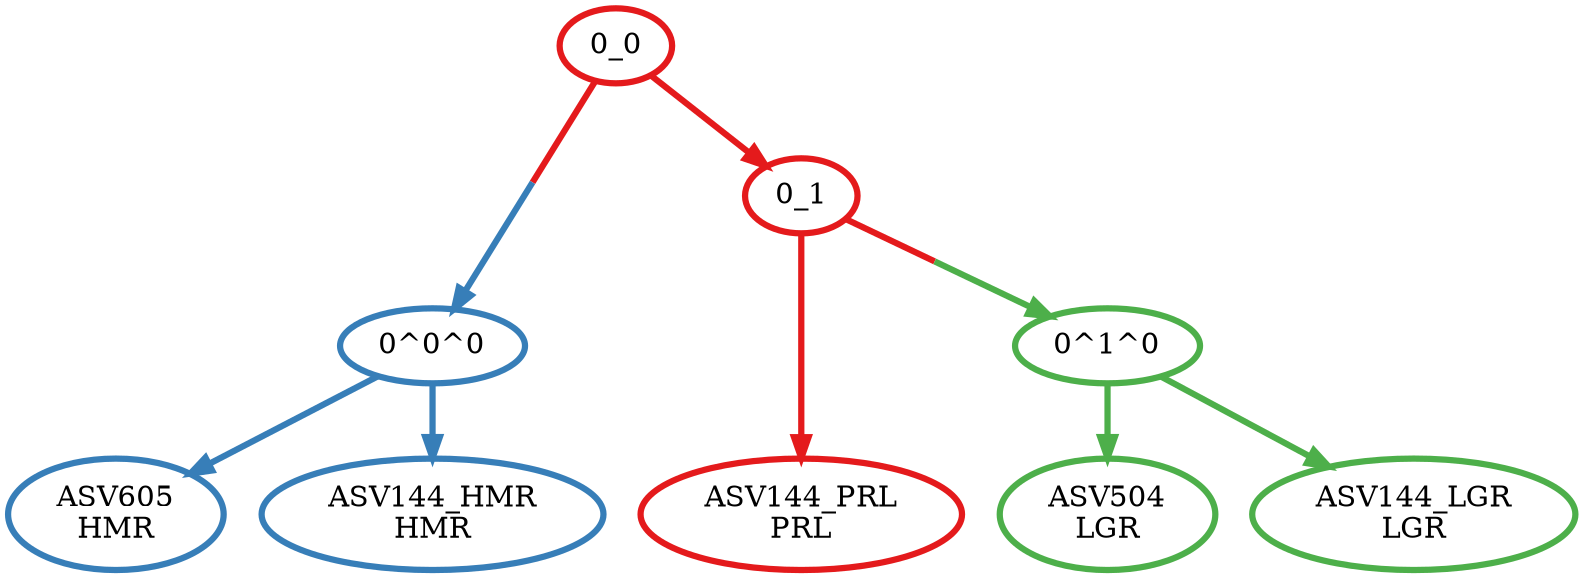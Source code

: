 digraph T {
	{
		rank=same
		8 [penwidth=3,colorscheme=set19,color=1,label="ASV144_PRL\nPRL"]
		7 [penwidth=3,colorscheme=set19,color=2,label="ASV605\nHMR"]
		6 [penwidth=3,colorscheme=set19,color=2,label="ASV144_HMR\nHMR"]
		4 [penwidth=3,colorscheme=set19,color=3,label="ASV504\nLGR"]
		3 [penwidth=3,colorscheme=set19,color=3,label="ASV144_LGR\nLGR"]
	}
	5 [penwidth=3,colorscheme=set19,color=2,label="0^0^0"]
	2 [penwidth=3,colorscheme=set19,color=3,label="0^1^0"]
	1 [penwidth=3,colorscheme=set19,color=1,label="0_1"]
	0 [penwidth=3,colorscheme=set19,color=1,label="0_0"]
	5 -> 7 [penwidth=3,colorscheme=set19,color=2]
	5 -> 6 [penwidth=3,colorscheme=set19,color=2]
	2 -> 4 [penwidth=3,colorscheme=set19,color=3]
	2 -> 3 [penwidth=3,colorscheme=set19,color=3]
	1 -> 8 [penwidth=3,colorscheme=set19,color=1]
	1 -> 2 [penwidth=3,colorscheme=set19,color="1;0.5:3"]
	0 -> 5 [penwidth=3,colorscheme=set19,color="1;0.5:2"]
	0 -> 1 [penwidth=3,colorscheme=set19,color=1]
}
